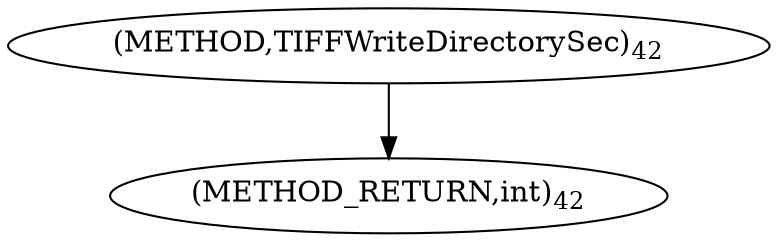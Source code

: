 digraph "TIFFWriteDirectorySec" {  
"63930" [label = <(METHOD,TIFFWriteDirectorySec)<SUB>42</SUB>> ]
"63935" [label = <(METHOD_RETURN,int)<SUB>42</SUB>> ]
  "63930" -> "63935" 
}
